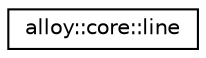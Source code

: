 digraph "Graphical Class Hierarchy"
{
  edge [fontname="Helvetica",fontsize="10",labelfontname="Helvetica",labelfontsize="10"];
  node [fontname="Helvetica",fontsize="10",shape=record];
  rankdir="LR";
  Node1 [label="alloy::core::line",height=0.2,width=0.4,color="black", fillcolor="white", style="filled",URL="$d4/d23/classalloy_1_1core_1_1line.html",tooltip="A representation of an unbounded line. "];
}
